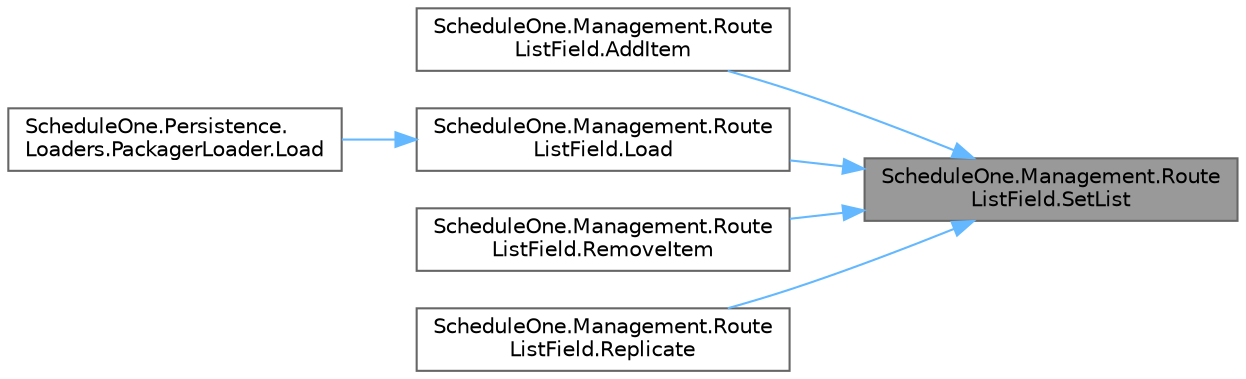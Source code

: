 digraph "ScheduleOne.Management.RouteListField.SetList"
{
 // LATEX_PDF_SIZE
  bgcolor="transparent";
  edge [fontname=Helvetica,fontsize=10,labelfontname=Helvetica,labelfontsize=10];
  node [fontname=Helvetica,fontsize=10,shape=box,height=0.2,width=0.4];
  rankdir="RL";
  Node1 [id="Node000001",label="ScheduleOne.Management.Route\lListField.SetList",height=0.2,width=0.4,color="gray40", fillcolor="grey60", style="filled", fontcolor="black",tooltip=" "];
  Node1 -> Node2 [id="edge1_Node000001_Node000002",dir="back",color="steelblue1",style="solid",tooltip=" "];
  Node2 [id="Node000002",label="ScheduleOne.Management.Route\lListField.AddItem",height=0.2,width=0.4,color="grey40", fillcolor="white", style="filled",URL="$class_schedule_one_1_1_management_1_1_route_list_field.html#a6e241753295f5912f6f31c86c86fe0e8",tooltip=" "];
  Node1 -> Node3 [id="edge2_Node000001_Node000003",dir="back",color="steelblue1",style="solid",tooltip=" "];
  Node3 [id="Node000003",label="ScheduleOne.Management.Route\lListField.Load",height=0.2,width=0.4,color="grey40", fillcolor="white", style="filled",URL="$class_schedule_one_1_1_management_1_1_route_list_field.html#a13b538233f4a2a4dc3aae4f7ce6d72ac",tooltip=" "];
  Node3 -> Node4 [id="edge3_Node000003_Node000004",dir="back",color="steelblue1",style="solid",tooltip=" "];
  Node4 [id="Node000004",label="ScheduleOne.Persistence.\lLoaders.PackagerLoader.Load",height=0.2,width=0.4,color="grey40", fillcolor="white", style="filled",URL="$class_schedule_one_1_1_persistence_1_1_loaders_1_1_packager_loader.html#a092a73662d353557aea6e5eae1232acc",tooltip=" "];
  Node1 -> Node5 [id="edge4_Node000001_Node000005",dir="back",color="steelblue1",style="solid",tooltip=" "];
  Node5 [id="Node000005",label="ScheduleOne.Management.Route\lListField.RemoveItem",height=0.2,width=0.4,color="grey40", fillcolor="white", style="filled",URL="$class_schedule_one_1_1_management_1_1_route_list_field.html#aa02cfe9713b1f6480d4c8376ccb6837b",tooltip=" "];
  Node1 -> Node6 [id="edge5_Node000001_Node000006",dir="back",color="steelblue1",style="solid",tooltip=" "];
  Node6 [id="Node000006",label="ScheduleOne.Management.Route\lListField.Replicate",height=0.2,width=0.4,color="grey40", fillcolor="white", style="filled",URL="$class_schedule_one_1_1_management_1_1_route_list_field.html#a82c39d554e5558d816ee32dedb91d9f5",tooltip=" "];
}
